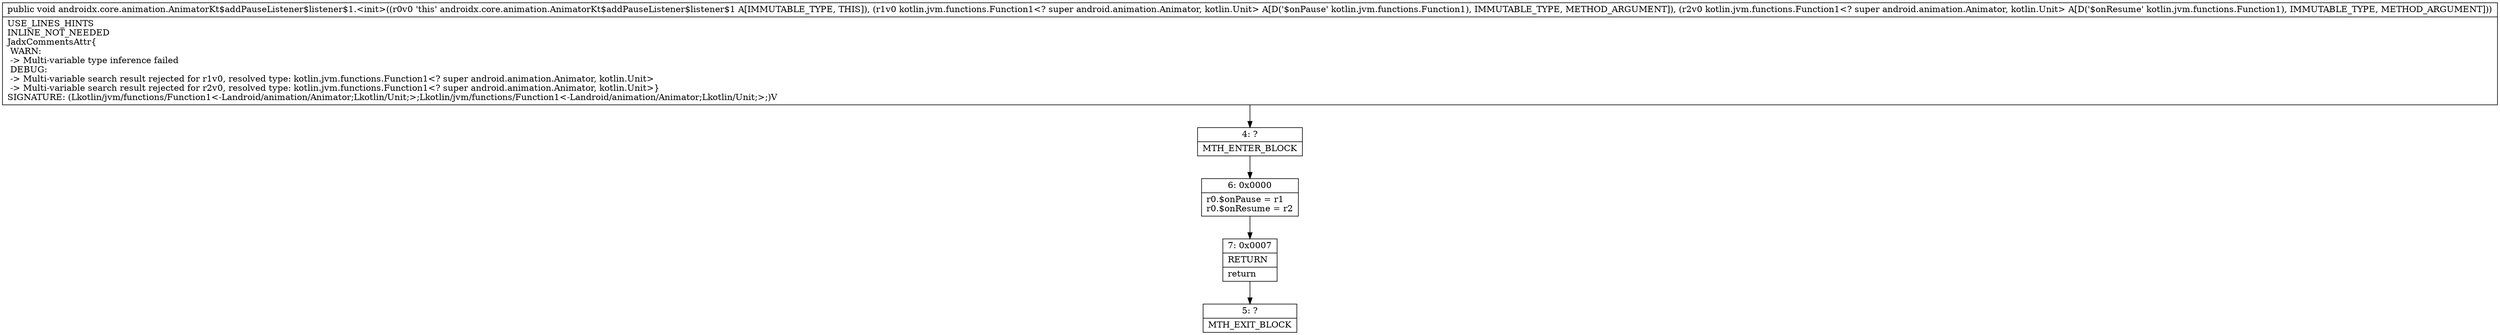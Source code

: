 digraph "CFG forandroidx.core.animation.AnimatorKt$addPauseListener$listener$1.\<init\>(Lkotlin\/jvm\/functions\/Function1;Lkotlin\/jvm\/functions\/Function1;)V" {
Node_4 [shape=record,label="{4\:\ ?|MTH_ENTER_BLOCK\l}"];
Node_6 [shape=record,label="{6\:\ 0x0000|r0.$onPause = r1\lr0.$onResume = r2\l}"];
Node_7 [shape=record,label="{7\:\ 0x0007|RETURN\l|return\l}"];
Node_5 [shape=record,label="{5\:\ ?|MTH_EXIT_BLOCK\l}"];
MethodNode[shape=record,label="{public void androidx.core.animation.AnimatorKt$addPauseListener$listener$1.\<init\>((r0v0 'this' androidx.core.animation.AnimatorKt$addPauseListener$listener$1 A[IMMUTABLE_TYPE, THIS]), (r1v0 kotlin.jvm.functions.Function1\<? super android.animation.Animator, kotlin.Unit\> A[D('$onPause' kotlin.jvm.functions.Function1), IMMUTABLE_TYPE, METHOD_ARGUMENT]), (r2v0 kotlin.jvm.functions.Function1\<? super android.animation.Animator, kotlin.Unit\> A[D('$onResume' kotlin.jvm.functions.Function1), IMMUTABLE_TYPE, METHOD_ARGUMENT]))  | USE_LINES_HINTS\lINLINE_NOT_NEEDED\lJadxCommentsAttr\{\l WARN: \l \-\> Multi\-variable type inference failed\l DEBUG: \l \-\> Multi\-variable search result rejected for r1v0, resolved type: kotlin.jvm.functions.Function1\<? super android.animation.Animator, kotlin.Unit\>\l \-\> Multi\-variable search result rejected for r2v0, resolved type: kotlin.jvm.functions.Function1\<? super android.animation.Animator, kotlin.Unit\>\}\lSIGNATURE: (Lkotlin\/jvm\/functions\/Function1\<\-Landroid\/animation\/Animator;Lkotlin\/Unit;\>;Lkotlin\/jvm\/functions\/Function1\<\-Landroid\/animation\/Animator;Lkotlin\/Unit;\>;)V\l}"];
MethodNode -> Node_4;Node_4 -> Node_6;
Node_6 -> Node_7;
Node_7 -> Node_5;
}

